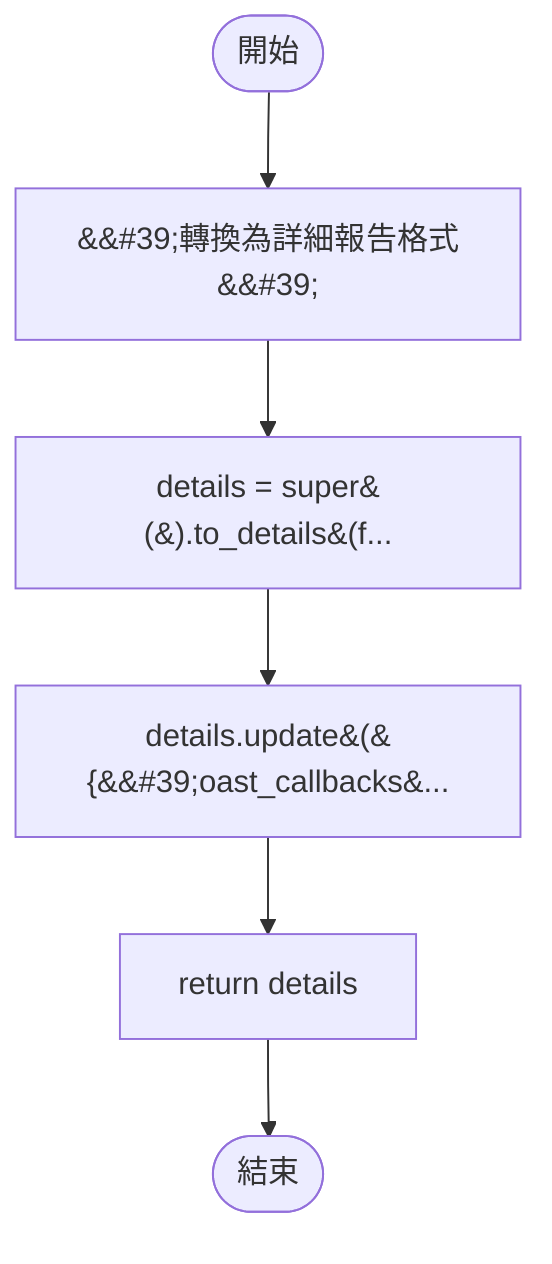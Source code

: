 flowchart TB
    n1([開始])
    n2([結束])
    n3[&amp;&#35;39;轉換為詳細報告格式&amp;&#35;39;]
    n4[details = super&#40;&#41;.to_details&#40;f...]
    n5[details.update&#40;&#123;&amp;&#35;39;oast_callbacks&amp;...]
    n6[return details]
    n1 --> n3
    n3 --> n4
    n4 --> n5
    n5 --> n6
    n6 --> n2